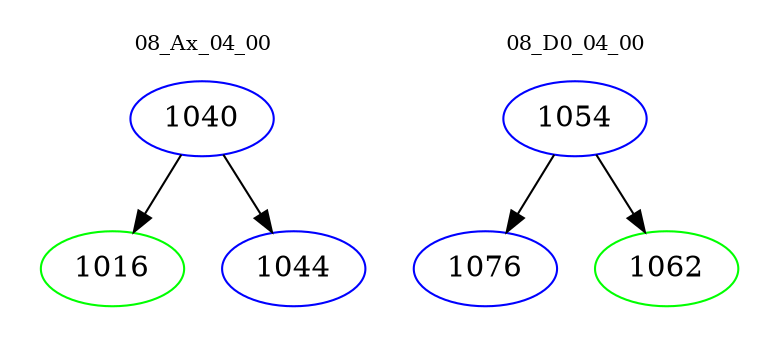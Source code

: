 digraph{
subgraph cluster_0 {
color = white
label = "08_Ax_04_00";
fontsize=10;
T0_1040 [label="1040", color="blue"]
T0_1040 -> T0_1016 [color="black"]
T0_1016 [label="1016", color="green"]
T0_1040 -> T0_1044 [color="black"]
T0_1044 [label="1044", color="blue"]
}
subgraph cluster_1 {
color = white
label = "08_D0_04_00";
fontsize=10;
T1_1054 [label="1054", color="blue"]
T1_1054 -> T1_1076 [color="black"]
T1_1076 [label="1076", color="blue"]
T1_1054 -> T1_1062 [color="black"]
T1_1062 [label="1062", color="green"]
}
}
